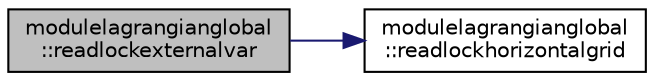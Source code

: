 digraph "modulelagrangianglobal::readlockexternalvar"
{
 // LATEX_PDF_SIZE
  edge [fontname="Helvetica",fontsize="10",labelfontname="Helvetica",labelfontsize="10"];
  node [fontname="Helvetica",fontsize="10",shape=record];
  rankdir="LR";
  Node1 [label="modulelagrangianglobal\l::readlockexternalvar",height=0.2,width=0.4,color="black", fillcolor="grey75", style="filled", fontcolor="black",tooltip=" "];
  Node1 -> Node2 [color="midnightblue",fontsize="10",style="solid",fontname="Helvetica"];
  Node2 [label="modulelagrangianglobal\l::readlockhorizontalgrid",height=0.2,width=0.4,color="black", fillcolor="white", style="filled",URL="$namespacemodulelagrangianglobal.html#adc70a932c70ec9be9f9ebdfe0fe60e08",tooltip=" "];
}
